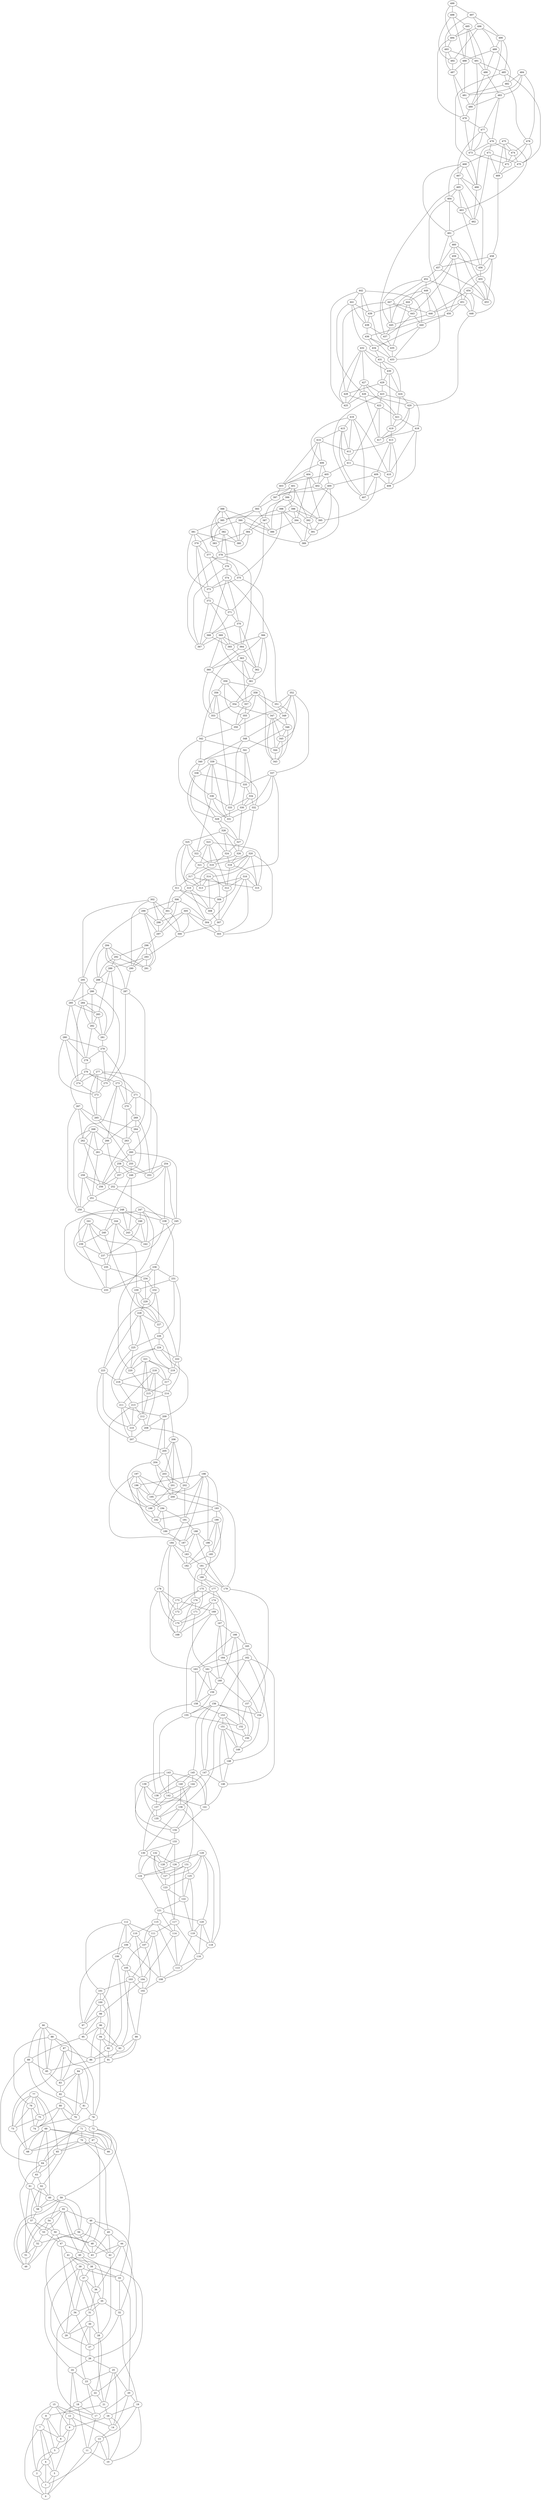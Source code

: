 graph{
4 -- 3;
114 -- 113;
113 -- 108;
9 -- 3;
114 -- 104;
11 -- 0;
115 -- 110;
115 -- 107;
3 -- 1;
115 -- 113;
4 -- 2;
4 -- 1;
9 -- 6;
200 -- 193;
131 -- 122;
129 -- 126;
203 -- 201;
131 -- 125;
151 -- 150;
130 -- 124;
203 -- 195;
151 -- 149;
199 -- 192;
149 -- 148;
150 -- 149;
129 -- 125;
130 -- 128;
129 -- 118;
200 -- 199;
148 -- 146;
202 -- 191;
203 -- 202;
153 -- 151;
129 -- 128;
151 -- 148;
152 -- 150;
204 -- 200;
131 -- 124;
201 -- 200;
151 -- 146;
148 -- 147;
129 -- 120;
204 -- 203;
153 -- 136;
204 -- 199;
201 -- 199;
129 -- 127;
153 -- 152;
202 -- 200;
127 -- 123;
128 -- 127;
131 -- 127;
153 -- 149;
110 -- 109;
110 -- 107;
308 -- 307;
471 -- 462;
109 -- 97;
266 -- 261;
112 -- 111;
267 -- 263;
471 -- 468;
267 -- 265;
268 -- 259;
306 -- 297;
472 -- 469;
307 -- 300;
473 -- 472;
266 -- 257;
264 -- 257;
112 -- 101;
306 -- 299;
468 -- 467;
110 -- 104;
309 -- 308;
111 -- 108;
307 -- 303;
470 -- 469;
111 -- 107;
267 -- 250;
305 -- 303;
112 -- 106;
267 -- 262;
306 -- 301;
112 -- 110;
309 -- 307;
471 -- 469;
109 -- 106;
265 -- 255;
305 -- 298;
265 -- 264;
475 -- 463;
474 -- 472;
111 -- 103;
471 -- 470;
474 -- 470;
263 -- 260;
109 -- 108;
305 -- 304;
268 -- 250;
469 -- 458;
306 -- 304;
112 -- 109;
264 -- 263;
305 -- 300;
46 -- 45;
44 -- 36;
45 -- 44;
44 -- 43;
45 -- 43;
42 -- 28;
44 -- 26;
47 -- 41;
46 -- 32;
45 -- 42;
46 -- 29;
44 -- 42;
47 -- 34;
46 -- 40;
157 -- 154;
161 -- 160;
160 -- 159;
464 -- 450;
465 -- 463;
156 -- 155;
162 -- 161;
465 -- 462;
161 -- 158;
158 -- 153;
467 -- 466;
158 -- 138;
467 -- 465;
468 -- 461;
159 -- 155;
164 -- 154;
163 -- 158;
468 -- 466;
157 -- 152;
465 -- 437;
162 -- 148;
466 -- 462;
465 -- 464;
155 -- 152;
162 -- 147;
156 -- 154;
160 -- 157;
464 -- 461;
162 -- 146;
159 -- 158;
163 -- 159;
156 -- 145;
468 -- 464;
156 -- 150;
161 -- 159;
156 -- 147;
467 -- 456;
157 -- 150;
154 -- 149;
155 -- 142;
464 -- 463;
301 -- 298;
305 -- 297;
304 -- 303;
302 -- 300;
302 -- 295;
299 -- 295;
300 -- 293;
301 -- 300;
299 -- 298;
299 -- 297;
302 -- 301;
302 -- 290;
302 -- 298;
413 -- 412;
415 -- 412;
239 -- 233;
369 -- 364;
414 -- 404;
366 -- 365;
416 -- 407;
260 -- 245;
370 -- 368;
259 -- 256;
261 -- 251;
414 -- 412;
241 -- 230;
239 -- 237;
369 -- 361;
418 -- 408;
410 -- 408;
409 -- 408;
414 -- 403;
259 -- 252;
415 -- 411;
258 -- 257;
413 -- 408;
236 -- 234;
237 -- 235;
370 -- 364;
414 -- 406;
260 -- 258;
240 -- 239;
411 -- 410;
238 -- 237;
261 -- 255;
369 -- 360;
415 -- 414;
369 -- 365;
412 -- 411;
260 -- 255;
416 -- 406;
262 -- 256;
371 -- 368;
409 -- 407;
413 -- 410;
241 -- 237;
259 -- 251;
368 -- 365;
409 -- 395;
415 -- 407;
241 -- 235;
369 -- 367;
263 -- 256;
370 -- 362;
416 -- 410;
238 -- 231;
411 -- 405;
262 -- 261;
413 -- 409;
409 -- 400;
236 -- 233;
241 -- 239;
240 -- 227;
259 -- 250;
368 -- 367;
416 -- 415;
416 -- 412;
421 -- 419;
24 -- 18;
270 -- 269;
420 -- 417;
271 -- 270;
293 -- 289;
23 -- 17;
289 -- 281;
292 -- 288;
423 -- 407;
270 -- 263;
418 -- 410;
419 -- 417;
25 -- 14;
268 -- 262;
422 -- 417;
22 -- 21;
292 -- 289;
294 -- 287;
21 -- 8;
420 -- 419;
268 -- 261;
272 -- 265;
290 -- 287;
25 -- 20;
293 -- 291;
423 -- 418;
23 -- 22;
22 -- 18;
289 -- 283;
269 -- 264;
292 -- 291;
271 -- 269;
422 -- 421;
269 -- 253;
419 -- 413;
294 -- 288;
24 -- 12;
273 -- 262;
25 -- 23;
268 -- 266;
418 -- 417;
24 -- 23;
289 -- 288;
421 -- 418;
293 -- 290;
269 -- 266;
422 -- 411;
2 -- 0;
25 -- 21;
271 -- 253;
21 -- 16;
174 -- 169;
310 -- 306;
489 -- 488;
487 -- 481;
171 -- 170;
485 -- 470;
310 -- 304;
310 -- 308;
311 -- 309;
169 -- 167;
316 -- 303;
312 -- 304;
174 -- 171;
311 -- 301;
488 -- 481;
311 -- 308;
487 -- 479;
171 -- 161;
174 -- 170;
173 -- 169;
490 -- 480;
174 -- 167;
489 -- 486;
173 -- 172;
316 -- 307;
485 -- 482;
172 -- 168;
173 -- 168;
169 -- 168;
486 -- 483;
314 -- 308;
170 -- 168;
488 -- 487;
314 -- 312;
489 -- 482;
314 -- 313;
314 -- 310;
486 -- 480;
132 -- 128;
430 -- 419;
432 -- 430;
132 -- 127;
430 -- 429;
432 -- 427;
136 -- 130;
388 -- 380;
135 -- 134;
184 -- 182;
132 -- 123;
431 -- 424;
136 -- 135;
180 -- 177;
392 -- 391;
432 -- 431;
133 -- 128;
181 -- 179;
390 -- 383;
434 -- 431;
431 -- 429;
184 -- 178;
392 -- 389;
388 -- 386;
133 -- 130;
430 -- 424;
132 -- 124;
137 -- 130;
182 -- 177;
390 -- 389;
429 -- 428;
179 -- 157;
393 -- 387;
390 -- 380;
183 -- 181;
429 -- 424;
183 -- 182;
133 -- 126;
432 -- 425;
388 -- 385;
136 -- 118;
388 -- 382;
432 -- 428;
132 -- 126;
391 -- 389;
134 -- 133;
180 -- 175;
390 -- 386;
393 -- 390;
393 -- 385;
181 -- 180;
388 -- 383;
431 -- 430;
181 -- 176;
180 -- 179;
184 -- 170;
404 -- 402;
406 -- 402;
404 -- 403;
405 -- 402;
404 -- 395;
402 -- 397;
406 -- 405;
404 -- 394;
408 -- 407;
406 -- 403;
405 -- 403;
405 -- 400;
403 -- 397;
225 -- 220;
223 -- 216;
214 -- 206;
225 -- 211;
120 -- 118;
224 -- 222;
223 -- 207;
8 -- 6;
117 -- 116;
216 -- 213;
115 -- 114;
211 -- 209;
226 -- 219;
216 -- 214;
222 -- 219;
120 -- 119;
212 -- 210;
116 -- 108;
215 -- 212;
120 -- 116;
213 -- 210;
118 -- 116;
117 -- 111;
8 -- 5;
222 -- 214;
212 -- 208;
119 -- 118;
213 -- 199;
224 -- 220;
119 -- 113;
213 -- 212;
226 -- 224;
116 -- 113;
214 -- 213;
223 -- 210;
211 -- 210;
224 -- 216;
117 -- 114;
224 -- 209;
211 -- 207;
424 -- 420;
493 -- 491;
494 -- 479;
193 -- 185;
190 -- 186;
491 -- 486;
197 -- 179;
428 -- 422;
426 -- 425;
428 -- 425;
495 -- 486;
426 -- 420;
490 -- 485;
197 -- 196;
196 -- 189;
197 -- 192;
192 -- 189;
423 -- 422;
198 -- 186;
426 -- 417;
427 -- 426;
194 -- 192;
196 -- 195;
198 -- 195;
190 -- 189;
491 -- 485;
197 -- 187;
429 -- 423;
193 -- 192;
196 -- 194;
427 -- 425;
492 -- 487;
198 -- 191;
494 -- 493;
427 -- 421;
194 -- 191;
495 -- 488;
191 -- 188;
198 -- 193;
195 -- 194;
194 -- 189;
427 -- 423;
193 -- 190;
493 -- 487;
491 -- 473;
493 -- 492;
490 -- 489;
424 -- 421;
191 -- 184;
198 -- 187;
197 -- 195;
198 -- 196;
39 -- 37;
277 -- 271;
478 -- 470;
276 -- 275;
477 -- 473;
277 -- 272;
276 -- 273;
475 -- 466;
276 -- 274;
41 -- 22;
476 -- 473;
77 -- 68;
76 -- 73;
476 -- 471;
38 -- 33;
41 -- 31;
273 -- 271;
72 -- 66;
479 -- 473;
38 -- 36;
76 -- 75;
274 -- 272;
273 -- 266;
40 -- 38;
77 -- 65;
273 -- 270;
75 -- 73;
41 -- 39;
277 -- 274;
475 -- 474;
277 -- 265;
72 -- 67;
276 -- 267;
477 -- 467;
39 -- 26;
475 -- 469;
75 -- 74;
476 -- 474;
77 -- 74;
40 -- 24;
40 -- 35;
478 -- 472;
41 -- 38;
76 -- 74;
39 -- 33;
77 -- 73;
275 -- 272;
478 -- 474;
73 -- 68;
38 -- 37;
475 -- 472;
477 -- 476;
39 -- 29;
277 -- 260;
248 -- 233;
452 -- 448;
251 -- 250;
398 -- 389;
450 -- 440;
396 -- 394;
455 -- 453;
248 -- 238;
454 -- 453;
396 -- 392;
394 -- 386;
452 -- 449;
248 -- 243;
451 -- 450;
454 -- 448;
249 -- 240;
396 -- 395;
451 -- 448;
251 -- 248;
250 -- 244;
398 -- 384;
454 -- 451;
247 -- 245;
396 -- 385;
452 -- 445;
252 -- 238;
394 -- 391;
452 -- 447;
249 -- 243;
252 -- 251;
247 -- 246;
398 -- 394;
455 -- 448;
451 -- 446;
248 -- 246;
397 -- 393;
454 -- 446;
395 -- 391;
398 -- 375;
188 -- 183;
190 -- 181;
186 -- 185;
188 -- 187;
184 -- 183;
190 -- 185;
189 -- 187;
186 -- 182;
187 -- 183;
185 -- 180;
188 -- 186;
188 -- 179;
185 -- 182;
5 -- 4;
18 -- 11;
7 -- 0;
16 -- 9;
52 -- 51;
50 -- 48;
6 -- 5;
208 -- 207;
7 -- 3;
207 -- 205;
52 -- 49;
18 -- 6;
206 -- 201;
210 -- 207;
206 -- 203;
48 -- 43;
208 -- 202;
53 -- 47;
20 -- 17;
19 -- 16;
16 -- 10;
20 -- 14;
209 -- 205;
18 -- 17;
19 -- 10;
47 -- 43;
205 -- 201;
17 -- 11;
48 -- 42;
209 -- 208;
54 -- 50;
50 -- 47;
19 -- 13;
51 -- 49;
205 -- 204;
50 -- 49;
206 -- 205;
53 -- 52;
16 -- 14;
209 -- 204;
5 -- 2;
20 -- 19;
206 -- 202;
178 -- 170;
221 -- 217;
176 -- 171;
447 -- 445;
217 -- 214;
449 -- 446;
218 -- 216;
447 -- 443;
175 -- 171;
106 -- 105;
175 -- 173;
175 -- 165;
217 -- 215;
178 -- 163;
105 -- 103;
177 -- 176;
103 -- 102;
449 -- 445;
104 -- 102;
177 -- 164;
221 -- 212;
221 -- 220;
444 -- 443;
108 -- 102;
177 -- 174;
221 -- 219;
218 -- 215;
220 -- 215;
448 -- 420;
107 -- 102;
175 -- 172;
176 -- 168;
104 -- 98;
176 -- 172;
449 -- 433;
105 -- 104;
221 -- 215;
219 -- 217;
450 -- 436;
445 -- 437;
447 -- 428;
106 -- 100;
218 -- 217;
106 -- 92;
449 -- 444;
447 -- 446;
105 -- 99;
218 -- 208;
107 -- 105;
218 -- 211;
103 -- 101;
446 -- 445;
178 -- 173;
178 -- 172;
70 -- 65;
320 -- 314;
69 -- 68;
316 -- 312;
71 -- 66;
317 -- 313;
69 -- 66;
320 -- 303;
70 -- 45;
320 -- 315;
317 -- 311;
70 -- 68;
318 -- 312;
69 -- 67;
71 -- 70;
72 -- 59;
71 -- 64;
71 -- 33;
318 -- 315;
71 -- 68;
320 -- 313;
316 -- 313;
320 -- 318;
317 -- 315;
70 -- 66;
316 -- 315;
319 -- 317;
366 -- 361;
498 -- 492;
361 -- 354;
348 -- 344;
334 -- 330;
499 -- 494;
333 -- 331;
495 -- 491;
335 -- 334;
496 -- 492;
363 -- 362;
348 -- 340;
365 -- 363;
496 -- 494;
351 -- 349;
362 -- 361;
351 -- 344;
330 -- 329;
350 -- 342;
364 -- 360;
497 -- 493;
352 -- 345;
347 -- 345;
348 -- 333;
497 -- 496;
496 -- 490;
363 -- 361;
334 -- 333;
498 -- 488;
366 -- 353;
334 -- 332;
332 -- 331;
349 -- 346;
352 -- 337;
366 -- 362;
349 -- 348;
495 -- 494;
363 -- 360;
497 -- 490;
496 -- 489;
498 -- 495;
336 -- 322;
352 -- 349;
335 -- 330;
499 -- 497;
332 -- 326;
336 -- 331;
336 -- 333;
347 -- 346;
364 -- 362;
363 -- 357;
62 -- 58;
347 -- 343;
482 -- 481;
54 -- 51;
59 -- 54;
55 -- 40;
346 -- 343;
228 -- 227;
59 -- 49;
345 -- 343;
483 -- 480;
60 -- 56;
226 -- 225;
341 -- 334;
484 -- 481;
62 -- 57;
482 -- 478;
479 -- 477;
57 -- 50;
485 -- 466;
342 -- 340;
230 -- 229;
58 -- 57;
344 -- 343;
55 -- 48;
229 -- 222;
55 -- 51;
227 -- 226;
228 -- 225;
55 -- 54;
484 -- 482;
54 -- 53;
346 -- 341;
231 -- 222;
59 -- 58;
230 -- 227;
55 -- 46;
56 -- 42;
230 -- 225;
341 -- 335;
1 -- 0;
61 -- 60;
347 -- 344;
342 -- 331;
481 -- 480;
228 -- 223;
56 -- 52;
342 -- 341;
483 -- 476;
483 -- 477;
484 -- 478;
61 -- 51;
57 -- 53;
59 -- 56;
56 -- 43;
60 -- 58;
346 -- 345;
484 -- 483;
61 -- 58;
229 -- 228;
57 -- 49;
480 -- 479;
341 -- 340;
228 -- 219;
345 -- 344;
55 -- 53;
98 -- 97;
99 -- 93;
234 -- 229;
231 -- 226;
93 -- 91;
352 -- 350;
101 -- 97;
95 -- 89;
99 -- 86;
98 -- 95;
94 -- 93;
356 -- 333;
98 -- 96;
354 -- 353;
96 -- 94;
94 -- 78;
100 -- 94;
96 -- 86;
234 -- 232;
236 -- 231;
101 -- 92;
232 -- 229;
103 -- 93;
92 -- 91;
235 -- 234;
352 -- 351;
355 -- 348;
101 -- 100;
231 -- 230;
97 -- 95;
232 -- 227;
357 -- 350;
95 -- 91;
354 -- 347;
235 -- 233;
102 -- 99;
94 -- 92;
356 -- 353;
234 -- 233;
355 -- 350;
96 -- 95;
100 -- 98;
100 -- 97;
356 -- 354;
99 -- 91;
356 -- 342;
236 -- 232;
353 -- 350;
96 -- 93;
232 -- 223;
284 -- 281;
82 -- 81;
288 -- 287;
285 -- 280;
77 -- 75;
80 -- 75;
285 -- 283;
82 -- 80;
288 -- 286;
81 -- 78;
287 -- 264;
79 -- 74;
80 -- 72;
80 -- 74;
286 -- 282;
285 -- 278;
284 -- 282;
80 -- 79;
287 -- 275;
81 -- 79;
286 -- 275;
78 -- 62;
286 -- 285;
284 -- 283;
78 -- 72;
77 -- 76;
359 -- 356;
458 -- 457;
442 -- 440;
459 -- 444;
357 -- 355;
384 -- 378;
443 -- 440;
460 -- 453;
442 -- 441;
358 -- 357;
383 -- 378;
444 -- 435;
457 -- 453;
442 -- 439;
382 -- 376;
441 -- 434;
459 -- 456;
385 -- 383;
444 -- 439;
387 -- 384;
458 -- 453;
358 -- 355;
441 -- 426;
455 -- 454;
443 -- 437;
359 -- 343;
360 -- 353;
384 -- 380;
382 -- 378;
387 -- 386;
459 -- 451;
382 -- 380;
457 -- 452;
358 -- 354;
385 -- 381;
442 -- 425;
441 -- 439;
442 -- 438;
458 -- 450;
384 -- 383;
358 -- 349;
459 -- 443;
387 -- 371;
359 -- 355;
358 -- 351;
382 -- 379;
441 -- 438;
458 -- 456;
359 -- 357;
360 -- 359;
456 -- 455;
325 -- 311;
322 -- 319;
122 -- 121;
323 -- 322;
125 -- 122;
295 -- 285;
125 -- 123;
324 -- 319;
324 -- 318;
124 -- 121;
296 -- 293;
121 -- 114;
323 -- 319;
322 -- 310;
320 -- 319;
122 -- 119;
295 -- 286;
323 -- 312;
294 -- 290;
298 -- 297;
295 -- 284;
296 -- 291;
121 -- 120;
126 -- 124;
123 -- 117;
323 -- 321;
297 -- 296;
321 -- 317;
126 -- 117;
123 -- 122;
299 -- 291;
294 -- 292;
8 -- 7;
323 -- 315;
294 -- 291;
296 -- 292;
321 -- 309;
296 -- 290;
125 -- 119;
121 -- 115;
255 -- 249;
400 -- 397;
279 -- 278;
254 -- 238;
399 -- 387;
400 -- 392;
284 -- 274;
401 -- 399;
254 -- 253;
280 -- 274;
257 -- 252;
255 -- 253;
401 -- 393;
399 -- 386;
402 -- 389;
280 -- 278;
400 -- 391;
280 -- 272;
258 -- 256;
278 -- 276;
283 -- 281;
282 -- 281;
254 -- 245;
401 -- 398;
280 -- 279;
281 -- 279;
282 -- 278;
399 -- 396;
254 -- 252;
399 -- 395;
401 -- 392;
257 -- 256;
279 -- 270;
401 -- 397;
258 -- 249;
283 -- 282;
279 -- 275;
254 -- 249;
258 -- 253;
145 -- 138;
340 -- 338;
145 -- 144;
338 -- 324;
145 -- 140;
144 -- 142;
147 -- 144;
143 -- 142;
146 -- 141;
337 -- 330;
338 -- 335;
145 -- 141;
339 -- 329;
338 -- 329;
339 -- 336;
339 -- 338;
7 -- 6;
144 -- 135;
340 -- 336;
143 -- 139;
337 -- 332;
7 -- 4;
143 -- 141;
339 -- 331;
143 -- 140;
337 -- 309;
147 -- 146;
337 -- 335;
144 -- 137;
339 -- 332;
329 -- 328;
328 -- 324;
30 -- 27;
90 -- 89;
327 -- 326;
89 -- 79;
35 -- 32;
28 -- 22;
245 -- 242;
90 -- 83;
326 -- 318;
36 -- 31;
26 -- 24;
91 -- 84;
88 -- 87;
243 -- 242;
247 -- 242;
35 -- 34;
36 -- 35;
325 -- 321;
28 -- 21;
241 -- 240;
325 -- 313;
247 -- 239;
328 -- 326;
3 -- 0;
244 -- 242;
327 -- 324;
246 -- 237;
37 -- 34;
29 -- 27;
34 -- 17;
90 -- 85;
33 -- 20;
246 -- 242;
90 -- 82;
30 -- 29;
244 -- 243;
326 -- 321;
328 -- 327;
30 -- 28;
31 -- 29;
328 -- 325;
329 -- 327;
27 -- 26;
32 -- 27;
330 -- 327;
37 -- 28;
88 -- 85;
244 -- 240;
89 -- 64;
245 -- 236;
325 -- 322;
32 -- 19;
92 -- 86;
2 -- 1;
34 -- 27;
89 -- 85;
26 -- 25;
35 -- 31;
37 -- 36;
247 -- 220;
30 -- 23;
33 -- 32;
31 -- 30;
90 -- 88;
246 -- 243;
244 -- 235;
13 -- 11;
373 -- 372;
15 -- 2;
371 -- 370;
13 -- 1;
15 -- 8;
13 -- 10;
374 -- 351;
375 -- 366;
372 -- 371;
376 -- 367;
11 -- 10;
374 -- 370;
375 -- 373;
12 -- 10;
15 -- 14;
376 -- 374;
372 -- 367;
12 -- 5;
15 -- 9;
14 -- 13;
374 -- 368;
15 -- 12;
372 -- 365;
12 -- 9;
374 -- 373;
460 -- 455;
461 -- 457;
65 -- 63;
436 -- 435;
378 -- 364;
439 -- 435;
463 -- 456;
69 -- 63;
65 -- 64;
381 -- 373;
436 -- 434;
378 -- 367;
461 -- 460;
376 -- 375;
438 -- 436;
69 -- 60;
377 -- 376;
434 -- 433;
379 -- 373;
63 -- 62;
440 -- 433;
463 -- 462;
63 -- 61;
436 -- 433;
460 -- 457;
67 -- 66;
379 -- 377;
64 -- 63;
381 -- 379;
377 -- 375;
62 -- 60;
462 -- 461;
67 -- 65;
381 -- 377;
437 -- 435;
69 -- 61;
379 -- 372;
381 -- 380;
64 -- 52;
439 -- 438;
67 -- 48;
440 -- 434;
460 -- 459;
377 -- 371;
435 -- 433;
438 -- 437;
139 -- 135;
85 -- 83;
167 -- 164;
138 -- 137;
139 -- 133;
86 -- 85;
83 -- 82;
142 -- 137;
166 -- 165;
84 -- 81;
499 -- 498;
140 -- 138;
164 -- 163;
88 -- 76;
166 -- 160;
137 -- 135;
142 -- 141;
140 -- 134;
84 -- 82;
88 -- 78;
165 -- 162;
143 -- 134;
166 -- 152;
87 -- 86;
166 -- 163;
87 -- 83;
140 -- 136;
167 -- 166;
84 -- 79;
141 -- 134;
139 -- 138;
165 -- 154;
87 -- 73;
165 -- 164;
84 -- 83;
167 -- 160;
139 -- 131;
169 -- 155;
87 -- 81;
}
